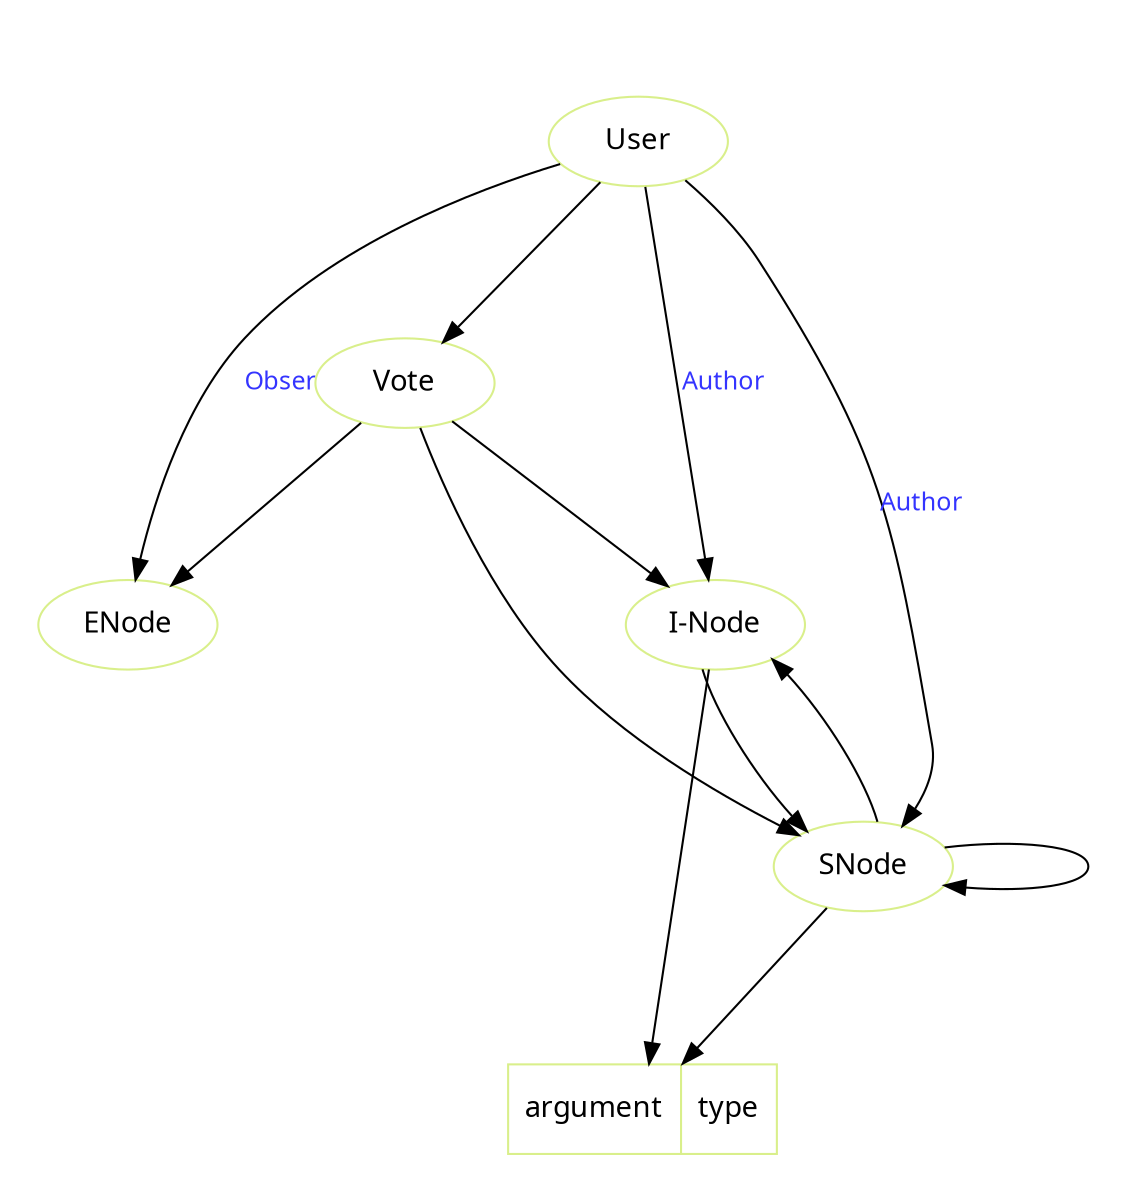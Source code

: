 digraph graph_name {
  graph [
    charset = "UTF-8";
    label = "sample graph",
    labelloc = "t",
    labeljust = "c",
    bgcolor = "#FFFFFF",
    fontcolor = white,
    fontsize = 18,
    style = "filled",
    rankdir = TB,
    margin = 0.2,
    splines = spline,
    ranksep = 1.0,
    nodesep = 0.9
  ];

  node [
    colorscheme = "rdylgn11"
    style = "solid,filled",
    fontsize = 14,
    fontcolor = "#000000",
    fontname = "Migu 1M",
    color = 7,
    fillcolor = "#FFFFFF",
    fixedsize = false,
    height = 0.6,
    width = 1.2
  ];

  edge [
    style = solid,
    fontsize = 12,
    fontcolor = "#3434FF",
    fontname = "Migu 1M",
    color = black,
    labelfloat = true,
    labeldistance = 3.5,
    labelangle = 70
  ];

  subgraph cluster2 {
  }
  // node define
    User [];
    INode [label = "I-Node"];
    SNode [];
    ENode [];
    Vote [];
    Argument [label= "argument | type" shape= "record"];

  // edge define
    User->INode [label = "Author"]
    User->SNode [label = "Author"]
    User->ENode [label = "Observes"]
    INode->Argument
    SNode->Argument
    INode->SNode
    SNode->INode
    SNode->SNode
    User->Vote
    Vote->ENode
    Vote->INode
    Vote->SNode
}
